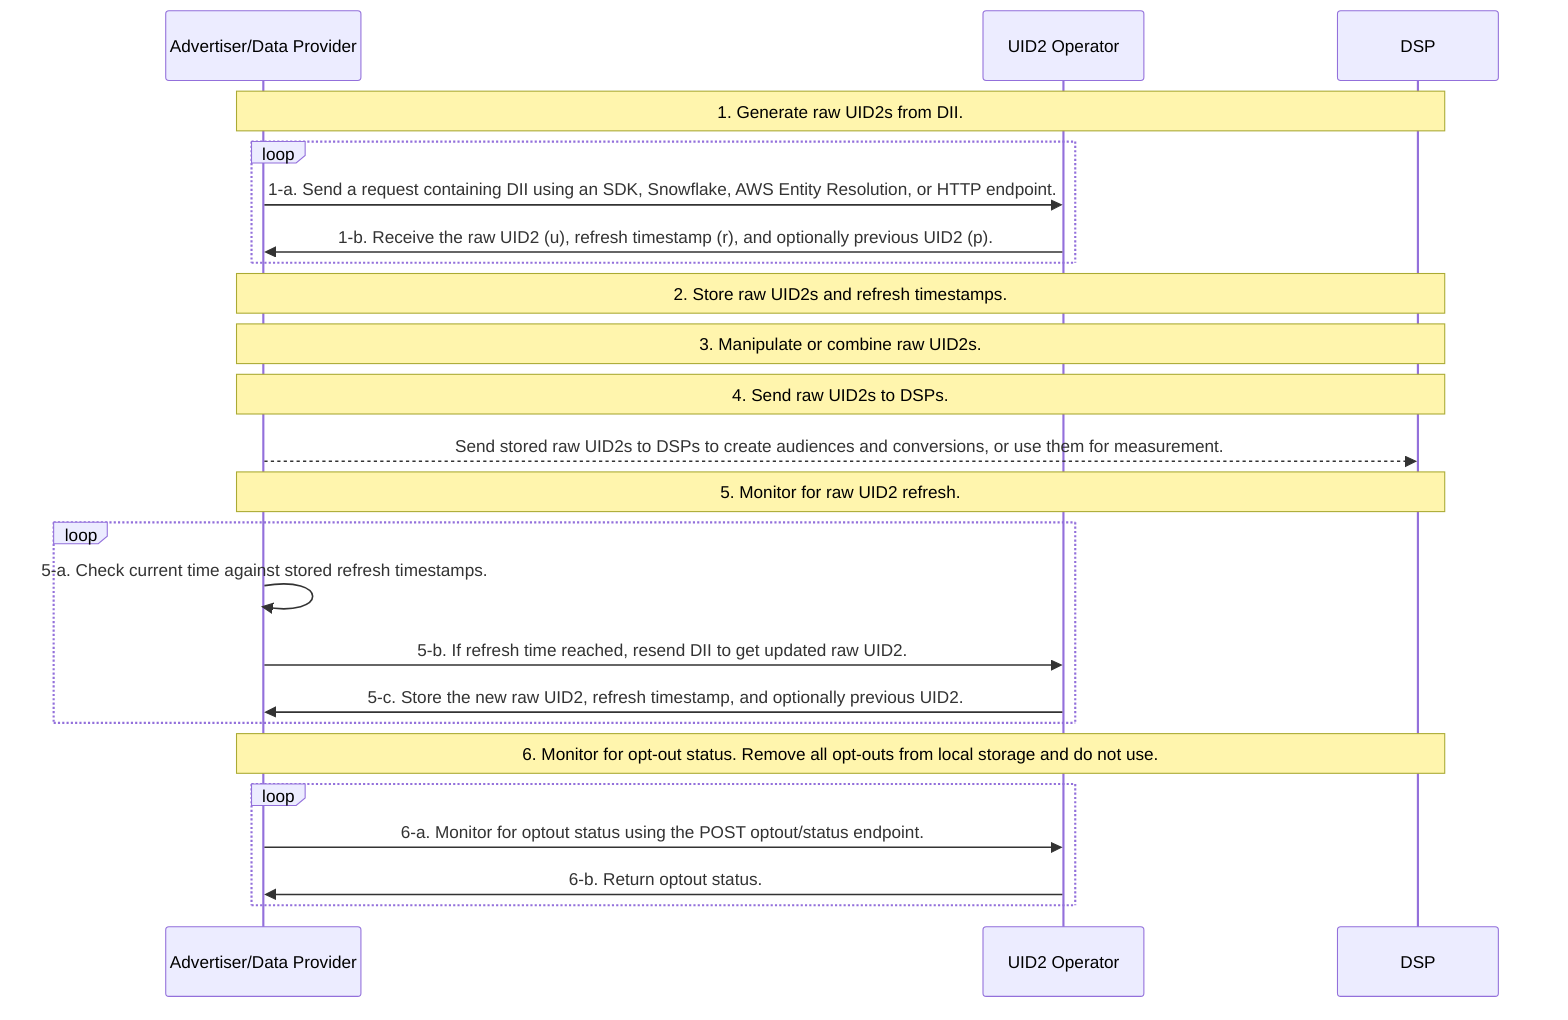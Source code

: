%%26/6/25: V3 API Update - Updated diagram to use V3 identity map API with refresh timestamps instead of salt bucket monitoring.

  sequenceDiagram
    participant ADP as Advertiser/Data Provider
    participant UID as UID2 Operator
    participant DSP
    Note over ADP,DSP: 1. Generate raw UID2s from DII.
        loop 
    ADP->>UID: 1-a. Send a request containing DII using an SDK, Snowflake, AWS Entity Resolution, or HTTP endpoint.
    UID->>ADP: 1-b. Receive the raw UID2 (u), refresh timestamp (r), and optionally previous UID2 (p).
    end
    Note over ADP,DSP: 2. Store raw UID2s and refresh timestamps.
    Note over ADP,DSP: 3. Manipulate or combine raw UID2s.
     Note over ADP,DSP: 4. Send raw UID2s to DSPs.
    ADP-->>DSP: Send stored raw UID2s to DSPs to create audiences and conversions, or use them for measurement.
    Note over ADP,DSP: 5. Monitor for raw UID2 refresh.
    loop
       ADP->>ADP: 5-a. Check current time against stored refresh timestamps.
       ADP->>UID: 5-b. If refresh time reached, resend DII to get updated raw UID2.
       UID->>ADP: 5-c. Store the new raw UID2, refresh timestamp, and optionally previous UID2.
    end
    Note over ADP,DSP: 6. Monitor for opt-out status. Remove all opt-outs from local storage and do not use.
    loop
       ADP->>UID: 6-a. Monitor for optout status using the POST optout/status endpoint.
       UID->>ADP: 6-b. Return optout status.
    end

%% URL:
%% https://mermaid.live/edit#pako:eNqNVF1v2kAQ_Cure0ok44DBhvghUhSiFlVpUElVqeLlYh9win3n3gcpjfLfu2sbCAlU9Yt9552d3dm5e2GZzgVLGYAVv7xQmRhLvjS8nCvAp-LGyUxWXDm4Hk-BW7jO1wI3rTAXY-44TI1ey1yYj4DvkzEB8BXBfSUMd_pI1Hg2bTa_aidAY3JiCnA7hV4In4QipADDn-tUFhZGlzCeTMIGR0-hdQXNEsGdqyuMRHiHhzATKgcOhtqzDjKtHJdKqiWlAG_piyuYjb8EMFP6eVHwJxHA9Y8Z3Con3Qa-CasL76RWAWgDnx8epoBJKy2Va2tAOiRFaiJ9DBGSCbkW4Fb7wuHMnwdYx8IIuwInSyyHlxWcGdzmWKSuiIMXxQYqI9ZS-1a8s-q85UHak2JF2Csq_FYpyvqB0IYnU_RDuONKVr4gxbHXTJePUr1JudX8CHjQar2nd5qmu8XQYFCkOrYOtFTtkXh6Z0ZQCdznkkzZtIKzQ0aLItl6Et7WCpewwEUpuPVGlGI3lCM1xtigVhKJa8xuNK1ILZDctPNW46d6tDH56WYlsifIvDHIVKsKfImOQm9tGzql-KE7YzLKZHEQjguerUROPrGkEXkU5VgKB77KUZK9Xvukb9wXd7KtDch7Sjzv4o9479---w_PJYd6YqaO9iQEd97SMSgxHjD19ld7egud8aLWiy9FXUSuQWlHIz09hFq2hIbwjnTP2R5o6n16P3tof160P9-d2kPpkubgOm_UYc69DixgSyNzljrjRcBKYUpOS_ZCIXNGZhRzluInVoYaz9lcvSIKb7qfWpdboNF-uWLpghcWV81g23t3t8u907ONyraYJuo2p753QaJe3jV3eH2V11wsfWG_WdrrdcM4GgyiYf8y6iXJsB-wDUsH_TiM40E0GiVRNIyTuP8asD91ed1wNLjsD7pJb5jEybA7HGGx2LgwN9orhyn7r38BOSL5zQ